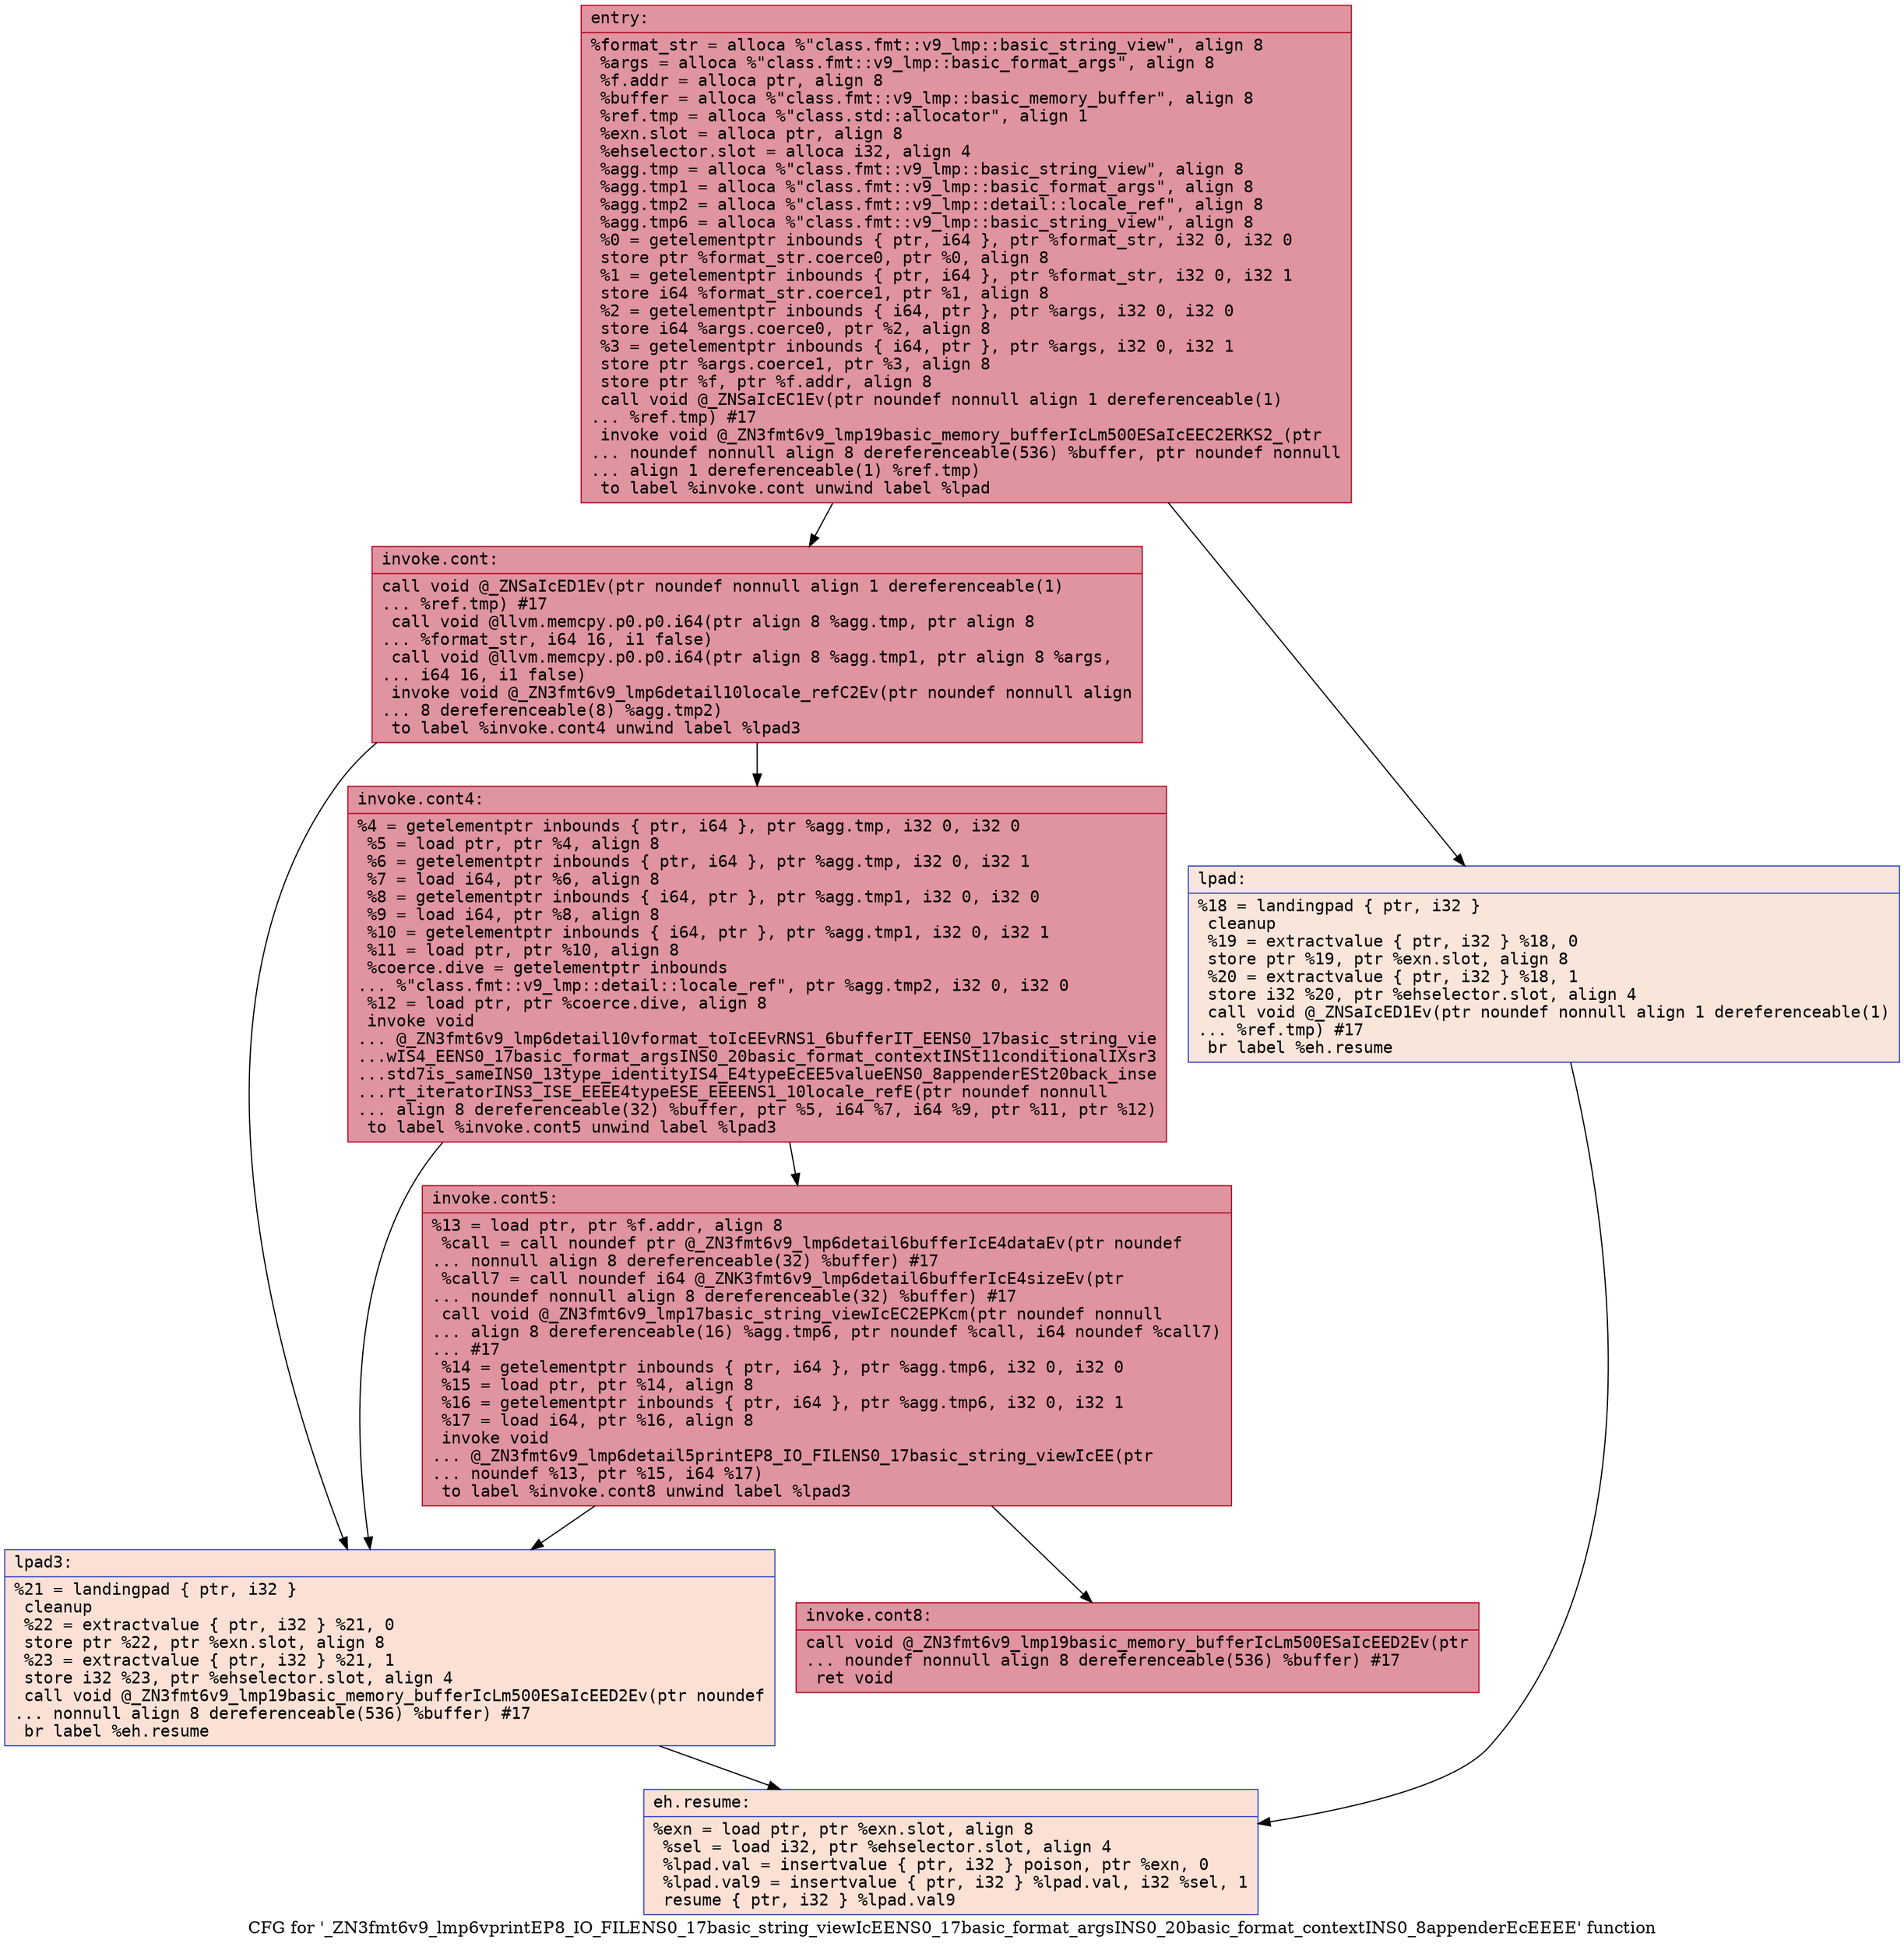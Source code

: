 digraph "CFG for '_ZN3fmt6v9_lmp6vprintEP8_IO_FILENS0_17basic_string_viewIcEENS0_17basic_format_argsINS0_20basic_format_contextINS0_8appenderEcEEEE' function" {
	label="CFG for '_ZN3fmt6v9_lmp6vprintEP8_IO_FILENS0_17basic_string_viewIcEENS0_17basic_format_argsINS0_20basic_format_contextINS0_8appenderEcEEEE' function";

	Node0x55fec2fb5fd0 [shape=record,color="#b70d28ff", style=filled, fillcolor="#b70d2870" fontname="Courier",label="{entry:\l|  %format_str = alloca %\"class.fmt::v9_lmp::basic_string_view\", align 8\l  %args = alloca %\"class.fmt::v9_lmp::basic_format_args\", align 8\l  %f.addr = alloca ptr, align 8\l  %buffer = alloca %\"class.fmt::v9_lmp::basic_memory_buffer\", align 8\l  %ref.tmp = alloca %\"class.std::allocator\", align 1\l  %exn.slot = alloca ptr, align 8\l  %ehselector.slot = alloca i32, align 4\l  %agg.tmp = alloca %\"class.fmt::v9_lmp::basic_string_view\", align 8\l  %agg.tmp1 = alloca %\"class.fmt::v9_lmp::basic_format_args\", align 8\l  %agg.tmp2 = alloca %\"class.fmt::v9_lmp::detail::locale_ref\", align 8\l  %agg.tmp6 = alloca %\"class.fmt::v9_lmp::basic_string_view\", align 8\l  %0 = getelementptr inbounds \{ ptr, i64 \}, ptr %format_str, i32 0, i32 0\l  store ptr %format_str.coerce0, ptr %0, align 8\l  %1 = getelementptr inbounds \{ ptr, i64 \}, ptr %format_str, i32 0, i32 1\l  store i64 %format_str.coerce1, ptr %1, align 8\l  %2 = getelementptr inbounds \{ i64, ptr \}, ptr %args, i32 0, i32 0\l  store i64 %args.coerce0, ptr %2, align 8\l  %3 = getelementptr inbounds \{ i64, ptr \}, ptr %args, i32 0, i32 1\l  store ptr %args.coerce1, ptr %3, align 8\l  store ptr %f, ptr %f.addr, align 8\l  call void @_ZNSaIcEC1Ev(ptr noundef nonnull align 1 dereferenceable(1)\l... %ref.tmp) #17\l  invoke void @_ZN3fmt6v9_lmp19basic_memory_bufferIcLm500ESaIcEEC2ERKS2_(ptr\l... noundef nonnull align 8 dereferenceable(536) %buffer, ptr noundef nonnull\l... align 1 dereferenceable(1) %ref.tmp)\l          to label %invoke.cont unwind label %lpad\l}"];
	Node0x55fec2fb5fd0 -> Node0x55fec2fb74f0[tooltip="entry -> invoke.cont\nProbability 100.00%" ];
	Node0x55fec2fb5fd0 -> Node0x55fec2fb7540[tooltip="entry -> lpad\nProbability 0.00%" ];
	Node0x55fec2fb74f0 [shape=record,color="#b70d28ff", style=filled, fillcolor="#b70d2870" fontname="Courier",label="{invoke.cont:\l|  call void @_ZNSaIcED1Ev(ptr noundef nonnull align 1 dereferenceable(1)\l... %ref.tmp) #17\l  call void @llvm.memcpy.p0.p0.i64(ptr align 8 %agg.tmp, ptr align 8\l... %format_str, i64 16, i1 false)\l  call void @llvm.memcpy.p0.p0.i64(ptr align 8 %agg.tmp1, ptr align 8 %args,\l... i64 16, i1 false)\l  invoke void @_ZN3fmt6v9_lmp6detail10locale_refC2Ev(ptr noundef nonnull align\l... 8 dereferenceable(8) %agg.tmp2)\l          to label %invoke.cont4 unwind label %lpad3\l}"];
	Node0x55fec2fb74f0 -> Node0x55fec2fb7ab0[tooltip="invoke.cont -> invoke.cont4\nProbability 100.00%" ];
	Node0x55fec2fb74f0 -> Node0x55fec2fb7b00[tooltip="invoke.cont -> lpad3\nProbability 0.00%" ];
	Node0x55fec2fb7ab0 [shape=record,color="#b70d28ff", style=filled, fillcolor="#b70d2870" fontname="Courier",label="{invoke.cont4:\l|  %4 = getelementptr inbounds \{ ptr, i64 \}, ptr %agg.tmp, i32 0, i32 0\l  %5 = load ptr, ptr %4, align 8\l  %6 = getelementptr inbounds \{ ptr, i64 \}, ptr %agg.tmp, i32 0, i32 1\l  %7 = load i64, ptr %6, align 8\l  %8 = getelementptr inbounds \{ i64, ptr \}, ptr %agg.tmp1, i32 0, i32 0\l  %9 = load i64, ptr %8, align 8\l  %10 = getelementptr inbounds \{ i64, ptr \}, ptr %agg.tmp1, i32 0, i32 1\l  %11 = load ptr, ptr %10, align 8\l  %coerce.dive = getelementptr inbounds\l... %\"class.fmt::v9_lmp::detail::locale_ref\", ptr %agg.tmp2, i32 0, i32 0\l  %12 = load ptr, ptr %coerce.dive, align 8\l  invoke void\l... @_ZN3fmt6v9_lmp6detail10vformat_toIcEEvRNS1_6bufferIT_EENS0_17basic_string_vie\l...wIS4_EENS0_17basic_format_argsINS0_20basic_format_contextINSt11conditionalIXsr3\l...std7is_sameINS0_13type_identityIS4_E4typeEcEE5valueENS0_8appenderESt20back_inse\l...rt_iteratorINS3_ISE_EEEE4typeESE_EEEENS1_10locale_refE(ptr noundef nonnull\l... align 8 dereferenceable(32) %buffer, ptr %5, i64 %7, i64 %9, ptr %11, ptr %12)\l          to label %invoke.cont5 unwind label %lpad3\l}"];
	Node0x55fec2fb7ab0 -> Node0x55fec2fb8210[tooltip="invoke.cont4 -> invoke.cont5\nProbability 100.00%" ];
	Node0x55fec2fb7ab0 -> Node0x55fec2fb7b00[tooltip="invoke.cont4 -> lpad3\nProbability 0.00%" ];
	Node0x55fec2fb8210 [shape=record,color="#b70d28ff", style=filled, fillcolor="#b70d2870" fontname="Courier",label="{invoke.cont5:\l|  %13 = load ptr, ptr %f.addr, align 8\l  %call = call noundef ptr @_ZN3fmt6v9_lmp6detail6bufferIcE4dataEv(ptr noundef\l... nonnull align 8 dereferenceable(32) %buffer) #17\l  %call7 = call noundef i64 @_ZNK3fmt6v9_lmp6detail6bufferIcE4sizeEv(ptr\l... noundef nonnull align 8 dereferenceable(32) %buffer) #17\l  call void @_ZN3fmt6v9_lmp17basic_string_viewIcEC2EPKcm(ptr noundef nonnull\l... align 8 dereferenceable(16) %agg.tmp6, ptr noundef %call, i64 noundef %call7)\l... #17\l  %14 = getelementptr inbounds \{ ptr, i64 \}, ptr %agg.tmp6, i32 0, i32 0\l  %15 = load ptr, ptr %14, align 8\l  %16 = getelementptr inbounds \{ ptr, i64 \}, ptr %agg.tmp6, i32 0, i32 1\l  %17 = load i64, ptr %16, align 8\l  invoke void\l... @_ZN3fmt6v9_lmp6detail5printEP8_IO_FILENS0_17basic_string_viewIcEE(ptr\l... noundef %13, ptr %15, i64 %17)\l          to label %invoke.cont8 unwind label %lpad3\l}"];
	Node0x55fec2fb8210 -> Node0x55fec2fb8bc0[tooltip="invoke.cont5 -> invoke.cont8\nProbability 100.00%" ];
	Node0x55fec2fb8210 -> Node0x55fec2fb7b00[tooltip="invoke.cont5 -> lpad3\nProbability 0.00%" ];
	Node0x55fec2fb8bc0 [shape=record,color="#b70d28ff", style=filled, fillcolor="#b70d2870" fontname="Courier",label="{invoke.cont8:\l|  call void @_ZN3fmt6v9_lmp19basic_memory_bufferIcLm500ESaIcEED2Ev(ptr\l... noundef nonnull align 8 dereferenceable(536) %buffer) #17\l  ret void\l}"];
	Node0x55fec2fb7540 [shape=record,color="#3d50c3ff", style=filled, fillcolor="#f4c5ad70" fontname="Courier",label="{lpad:\l|  %18 = landingpad \{ ptr, i32 \}\l          cleanup\l  %19 = extractvalue \{ ptr, i32 \} %18, 0\l  store ptr %19, ptr %exn.slot, align 8\l  %20 = extractvalue \{ ptr, i32 \} %18, 1\l  store i32 %20, ptr %ehselector.slot, align 4\l  call void @_ZNSaIcED1Ev(ptr noundef nonnull align 1 dereferenceable(1)\l... %ref.tmp) #17\l  br label %eh.resume\l}"];
	Node0x55fec2fb7540 -> Node0x55fec2fb9170[tooltip="lpad -> eh.resume\nProbability 100.00%" ];
	Node0x55fec2fb7b00 [shape=record,color="#3d50c3ff", style=filled, fillcolor="#f7bca170" fontname="Courier",label="{lpad3:\l|  %21 = landingpad \{ ptr, i32 \}\l          cleanup\l  %22 = extractvalue \{ ptr, i32 \} %21, 0\l  store ptr %22, ptr %exn.slot, align 8\l  %23 = extractvalue \{ ptr, i32 \} %21, 1\l  store i32 %23, ptr %ehselector.slot, align 4\l  call void @_ZN3fmt6v9_lmp19basic_memory_bufferIcLm500ESaIcEED2Ev(ptr noundef\l... nonnull align 8 dereferenceable(536) %buffer) #17\l  br label %eh.resume\l}"];
	Node0x55fec2fb7b00 -> Node0x55fec2fb9170[tooltip="lpad3 -> eh.resume\nProbability 100.00%" ];
	Node0x55fec2fb9170 [shape=record,color="#3d50c3ff", style=filled, fillcolor="#f7b99e70" fontname="Courier",label="{eh.resume:\l|  %exn = load ptr, ptr %exn.slot, align 8\l  %sel = load i32, ptr %ehselector.slot, align 4\l  %lpad.val = insertvalue \{ ptr, i32 \} poison, ptr %exn, 0\l  %lpad.val9 = insertvalue \{ ptr, i32 \} %lpad.val, i32 %sel, 1\l  resume \{ ptr, i32 \} %lpad.val9\l}"];
}
